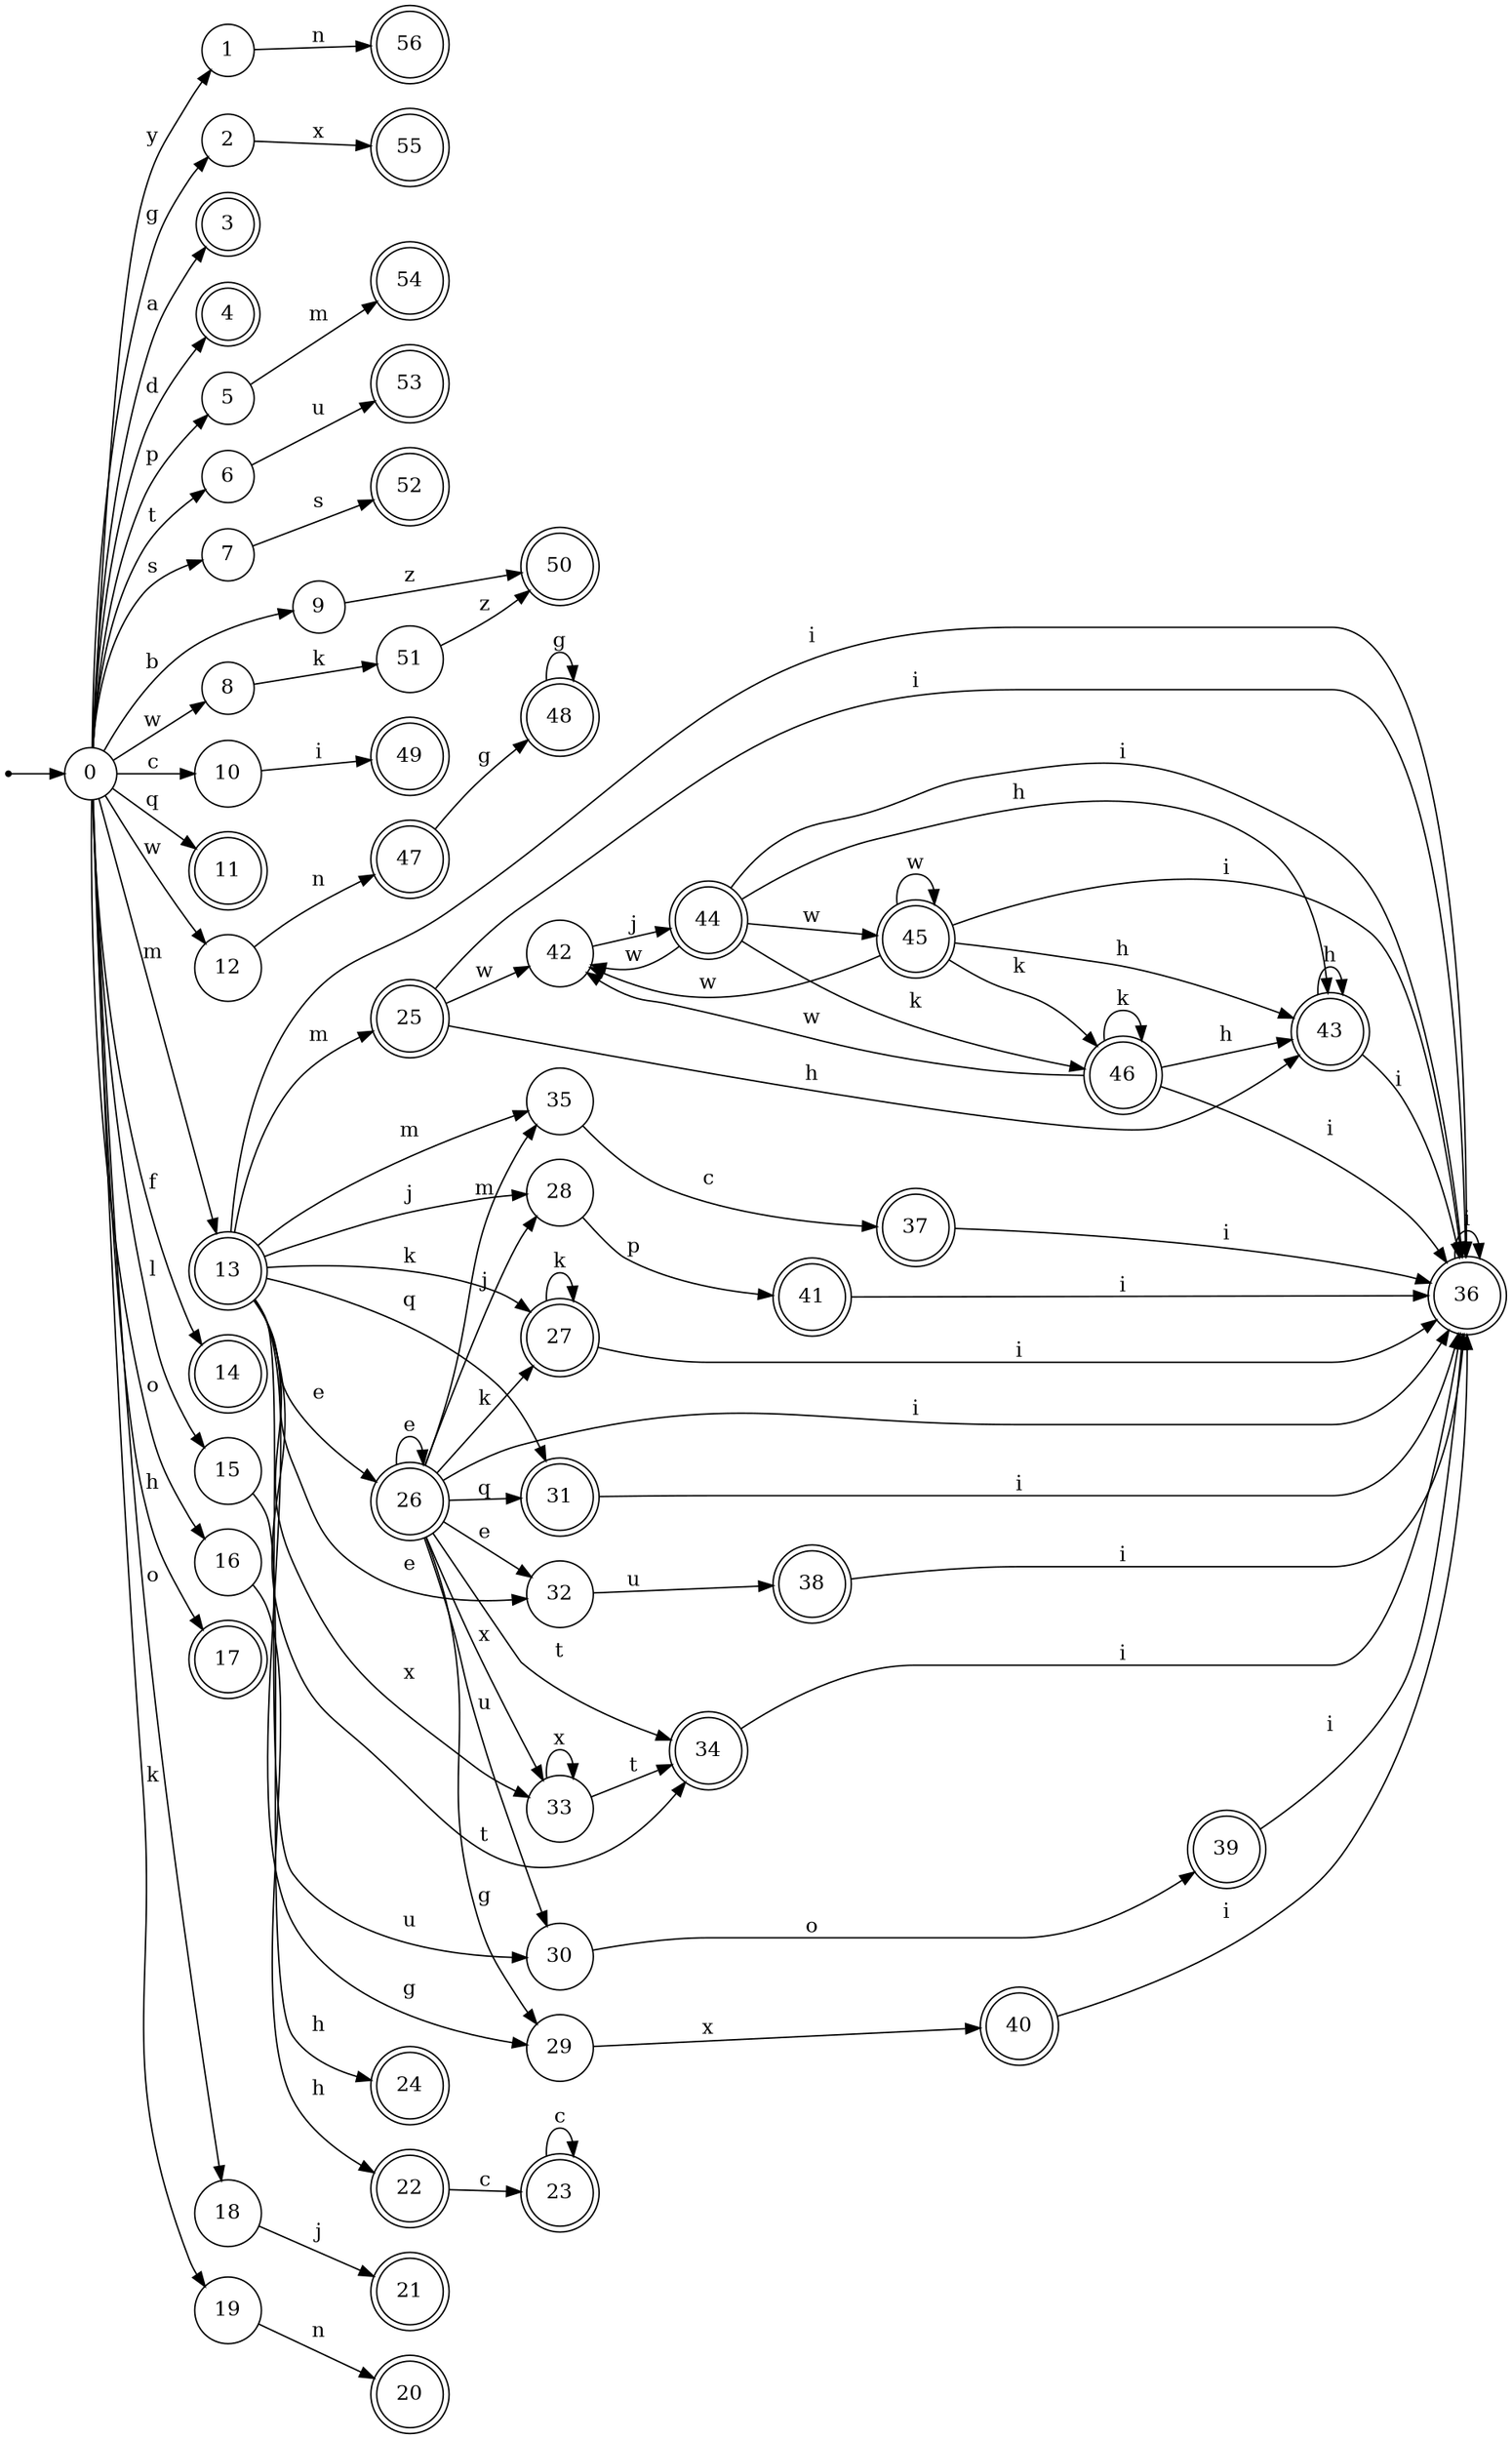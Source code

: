 digraph finite_state_machine {
rankdir=LR;
size="20,20";
node [shape = point]; "dummy0"
node [shape = circle]; "0";
"dummy0" -> "0";
node [shape = circle]; "1";
node [shape = circle]; "2";
node [shape = doublecircle]; "3";node [shape = doublecircle]; "4";node [shape = circle]; "5";
node [shape = circle]; "6";
node [shape = circle]; "7";
node [shape = circle]; "8";
node [shape = circle]; "9";
node [shape = circle]; "10";
node [shape = doublecircle]; "11";node [shape = circle]; "12";
node [shape = doublecircle]; "13";node [shape = doublecircle]; "14";node [shape = circle]; "15";
node [shape = circle]; "16";
node [shape = doublecircle]; "17";node [shape = circle]; "18";
node [shape = circle]; "19";
node [shape = doublecircle]; "20";node [shape = doublecircle]; "21";node [shape = doublecircle]; "22";node [shape = doublecircle]; "23";node [shape = doublecircle]; "24";node [shape = doublecircle]; "25";node [shape = doublecircle]; "26";node [shape = doublecircle]; "27";node [shape = circle]; "28";
node [shape = circle]; "29";
node [shape = circle]; "30";
node [shape = doublecircle]; "31";node [shape = circle]; "32";
node [shape = circle]; "33";
node [shape = doublecircle]; "34";node [shape = circle]; "35";
node [shape = doublecircle]; "36";node [shape = doublecircle]; "37";node [shape = doublecircle]; "38";node [shape = doublecircle]; "39";node [shape = doublecircle]; "40";node [shape = doublecircle]; "41";node [shape = circle]; "42";
node [shape = doublecircle]; "43";node [shape = doublecircle]; "44";node [shape = doublecircle]; "45";node [shape = doublecircle]; "46";node [shape = doublecircle]; "47";node [shape = doublecircle]; "48";node [shape = doublecircle]; "49";node [shape = doublecircle]; "50";node [shape = circle]; "51";
node [shape = doublecircle]; "52";node [shape = doublecircle]; "53";node [shape = doublecircle]; "54";node [shape = doublecircle]; "55";node [shape = doublecircle]; "56";"0" -> "1" [label = "y"];
 "0" -> "2" [label = "g"];
 "0" -> "3" [label = "a"];
 "0" -> "4" [label = "d"];
 "0" -> "5" [label = "p"];
 "0" -> "6" [label = "t"];
 "0" -> "7" [label = "s"];
 "0" -> "8" [label = "w"];
 "0" -> "12" [label = "w"];
 "0" -> "9" [label = "b"];
 "0" -> "10" [label = "c"];
 "0" -> "11" [label = "q"];
 "0" -> "13" [label = "m"];
 "0" -> "14" [label = "f"];
 "0" -> "15" [label = "l"];
 "0" -> "16" [label = "o"];
 "0" -> "18" [label = "o"];
 "0" -> "17" [label = "h"];
 "0" -> "19" [label = "k"];
 "19" -> "20" [label = "n"];
 "18" -> "21" [label = "j"];
 "16" -> "22" [label = "h"];
 "22" -> "23" [label = "c"];
 "23" -> "23" [label = "c"];
 "15" -> "24" [label = "h"];
 "13" -> "25" [label = "m"];
 "13" -> "35" [label = "m"];
 "13" -> "32" [label = "e"];
 "13" -> "26" [label = "e"];
 "13" -> "27" [label = "k"];
 "13" -> "28" [label = "j"];
 "13" -> "29" [label = "g"];
 "13" -> "30" [label = "u"];
 "13" -> "31" [label = "q"];
 "13" -> "33" [label = "x"];
 "13" -> "34" [label = "t"];
 "13" -> "36" [label = "i"];
 "36" -> "36" [label = "i"];
 "35" -> "37" [label = "c"];
 "37" -> "36" [label = "i"];
 "34" -> "36" [label = "i"];
 "33" -> "33" [label = "x"];
 "33" -> "34" [label = "t"];
 "32" -> "38" [label = "u"];
 "38" -> "36" [label = "i"];
 "31" -> "36" [label = "i"];
 "30" -> "39" [label = "o"];
 "39" -> "36" [label = "i"];
 "29" -> "40" [label = "x"];
 "40" -> "36" [label = "i"];
 "28" -> "41" [label = "p"];
 "41" -> "36" [label = "i"];
 "27" -> "27" [label = "k"];
 "27" -> "36" [label = "i"];
 "26" -> "32" [label = "e"];
 "26" -> "26" [label = "e"];
 "26" -> "27" [label = "k"];
 "26" -> "28" [label = "j"];
 "26" -> "29" [label = "g"];
 "26" -> "30" [label = "u"];
 "26" -> "31" [label = "q"];
 "26" -> "33" [label = "x"];
 "26" -> "34" [label = "t"];
 "26" -> "35" [label = "m"];
 "26" -> "36" [label = "i"];
 "25" -> "42" [label = "w"];
 "25" -> "43" [label = "h"];
 "25" -> "36" [label = "i"];
 "43" -> "43" [label = "h"];
 "43" -> "36" [label = "i"];
 "42" -> "44" [label = "j"];
 "44" -> "42" [label = "w"];
 "44" -> "45" [label = "w"];
 "44" -> "46" [label = "k"];
 "44" -> "43" [label = "h"];
 "44" -> "36" [label = "i"];
 "46" -> "46" [label = "k"];
 "46" -> "42" [label = "w"];
 "46" -> "43" [label = "h"];
 "46" -> "36" [label = "i"];
 "45" -> "42" [label = "w"];
 "45" -> "45" [label = "w"];
 "45" -> "46" [label = "k"];
 "45" -> "43" [label = "h"];
 "45" -> "36" [label = "i"];
 "12" -> "47" [label = "n"];
 "47" -> "48" [label = "g"];
 "48" -> "48" [label = "g"];
 "10" -> "49" [label = "i"];
 "9" -> "50" [label = "z"];
 "8" -> "51" [label = "k"];
 "51" -> "50" [label = "z"];
 "7" -> "52" [label = "s"];
 "6" -> "53" [label = "u"];
 "5" -> "54" [label = "m"];
 "2" -> "55" [label = "x"];
 "1" -> "56" [label = "n"];
 }
